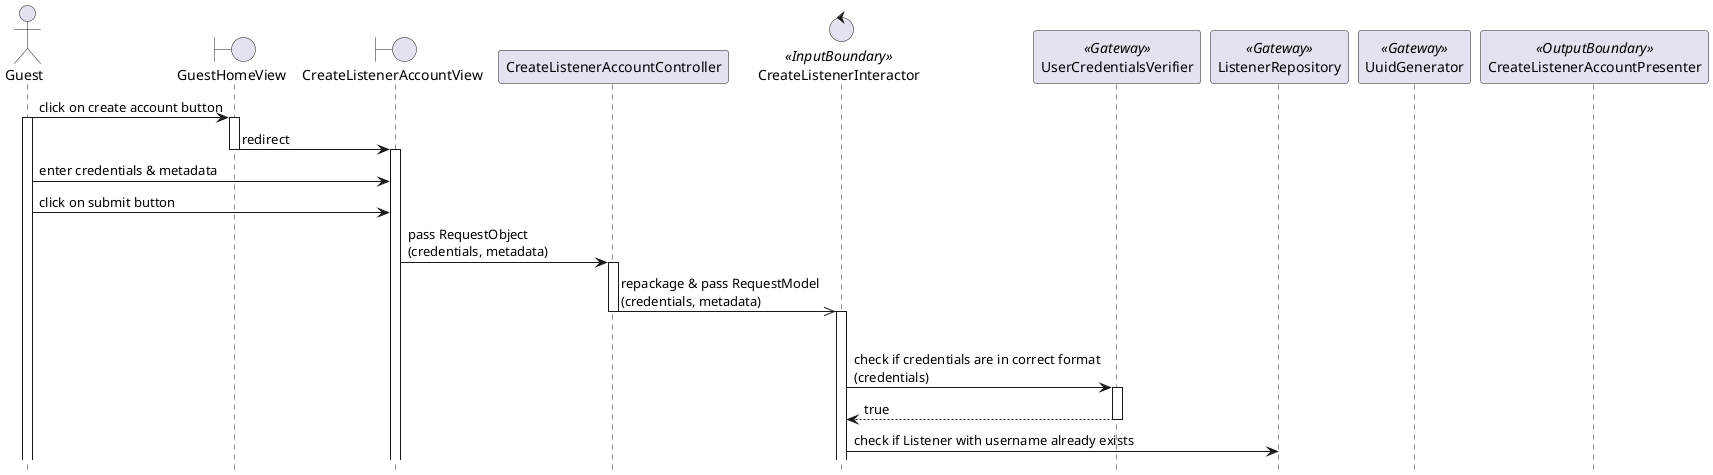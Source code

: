 @startuml

hide footbox
skinparam BackgroundColor transparent

actor Guest
boundary GuestHomeView
boundary CreateListenerAccountView
participant CreateListenerAccountController
control CreateListenerInteractor <<InputBoundary>>
participant UserCredentialsVerifier <<Gateway>>
participant ListenerRepository <<Gateway>>
participant UuidGenerator <<Gateway>>
participant CreateListenerAccountPresenter <<OutputBoundary>>

Guest -> GuestHomeView: click on create account button
activate Guest
activate GuestHomeView

GuestHomeView -> CreateListenerAccountView: redirect
deactivate GuestHomeView
activate CreateListenerAccountView

Guest -> CreateListenerAccountView: enter credentials & metadata
Guest -> CreateListenerAccountView: click on submit button
CreateListenerAccountView -> CreateListenerAccountController: pass RequestObject\n(credentials, metadata)
activate CreateListenerAccountController

CreateListenerAccountController ->> CreateListenerInteractor: repackage & pass RequestModel\n(credentials, metadata)
deactivate CreateListenerAccountController
activate CreateListenerInteractor

alt OK
    CreateListenerInteractor -> UserCredentialsVerifier: check if credentials are in correct format\n(credentials)
    activate UserCredentialsVerifier
    return true
    deactivate UserCredentialsVerifier

    CreateListenerInteractor -> ListenerRepository: check if Listener with username already exists

@enduml
